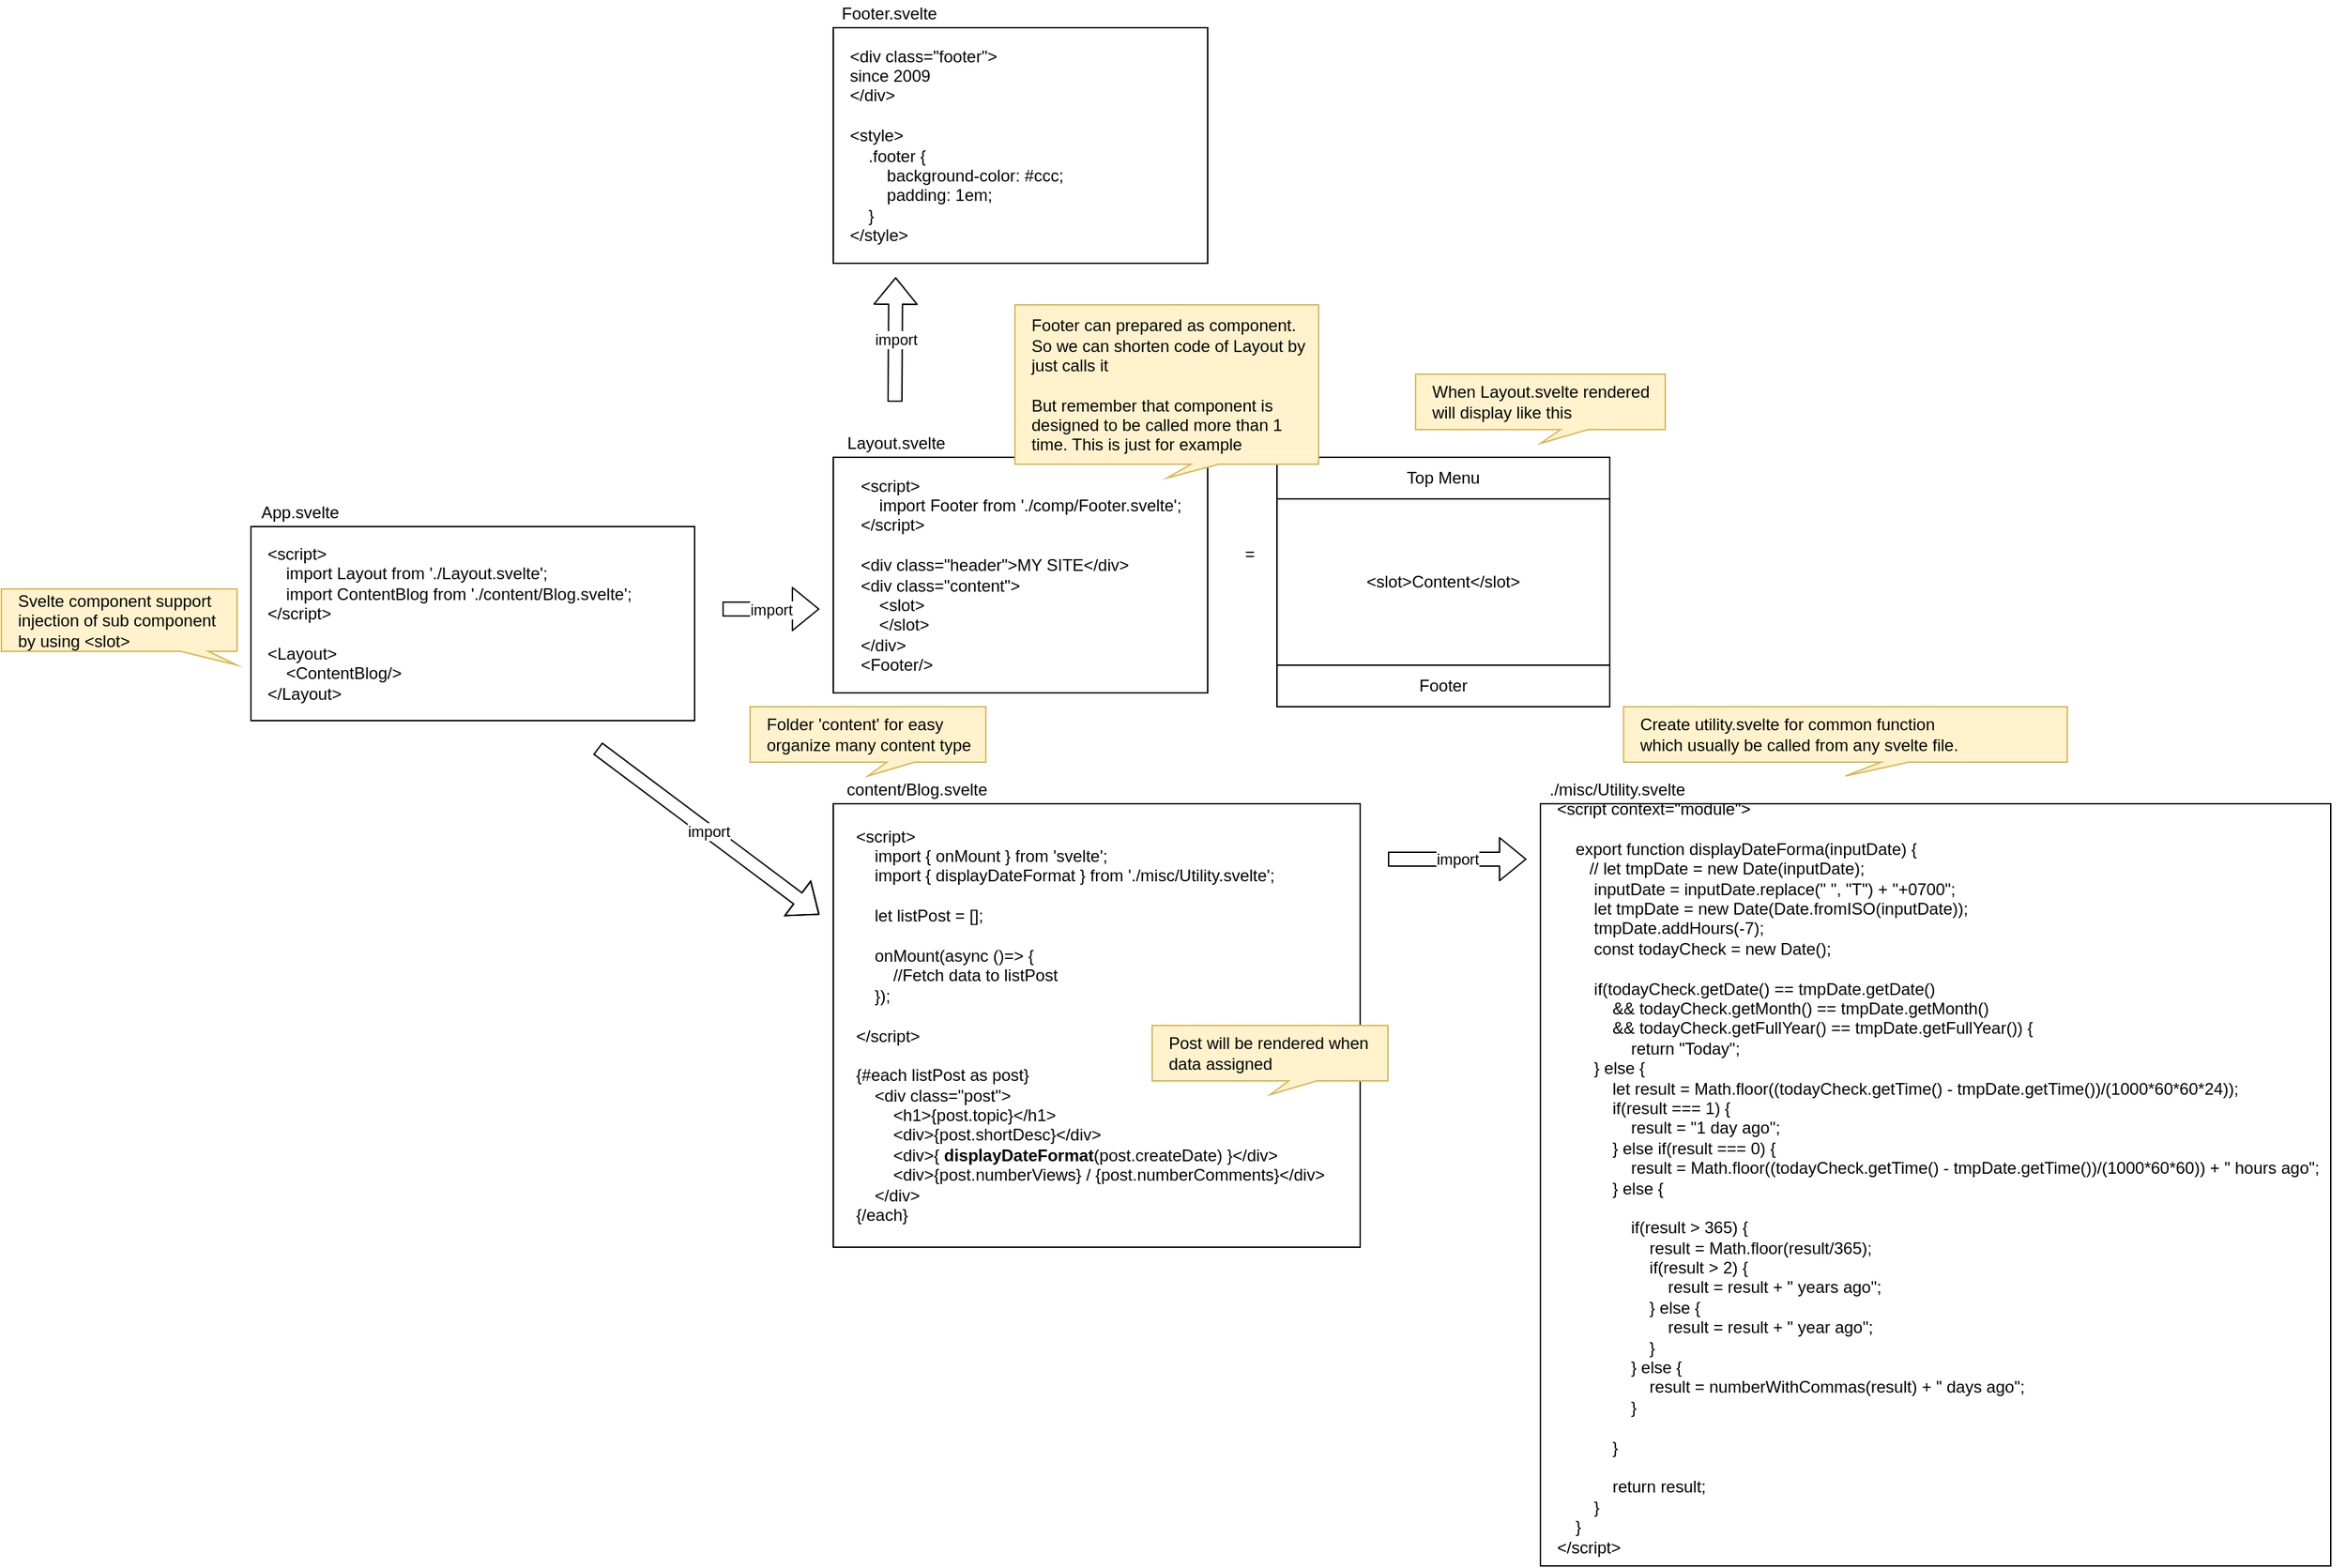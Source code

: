 <mxfile version="14.6.13" type="github">
  <diagram id="vdraliI-ng76uWGqOFFx" name="Page-1">
    <mxGraphModel dx="1930" dy="1584" grid="1" gridSize="10" guides="1" tooltips="1" connect="1" arrows="1" fold="1" page="1" pageScale="1" pageWidth="850" pageHeight="1100" math="0" shadow="0">
      <root>
        <mxCell id="0" />
        <mxCell id="1" parent="0" />
        <mxCell id="I6dZqv0GFRtwUgszLqLK-1" value="" style="rounded=0;whiteSpace=wrap;html=1;" vertex="1" parent="1">
          <mxGeometry x="140" y="40" width="320" height="140" as="geometry" />
        </mxCell>
        <mxCell id="I6dZqv0GFRtwUgszLqLK-2" value="App.svelte" style="text;html=1;align=center;verticalAlign=middle;resizable=0;points=[];autosize=1;strokeColor=none;" vertex="1" parent="1">
          <mxGeometry x="140" y="20" width="70" height="20" as="geometry" />
        </mxCell>
        <mxCell id="I6dZqv0GFRtwUgszLqLK-8" value="&amp;lt;script&amp;gt;&lt;br&gt;&amp;nbsp; &amp;nbsp; import Layout from &#39;./Layout.svelte&#39;;&lt;br&gt;&amp;nbsp; &amp;nbsp; import ContentBlog from &#39;./content/Blog.svelte&#39;;&lt;br&gt;&amp;lt;/script&amp;gt;&lt;br&gt;&lt;br&gt;&amp;lt;Layout&amp;gt;&lt;br&gt;&amp;nbsp; &amp;nbsp; &amp;lt;ContentBlog/&amp;gt;&lt;br&gt;&amp;lt;/Layout&amp;gt;" style="text;html=1;align=left;verticalAlign=middle;resizable=0;points=[];autosize=1;strokeColor=none;" vertex="1" parent="1">
          <mxGeometry x="150" y="50" width="280" height="120" as="geometry" />
        </mxCell>
        <mxCell id="I6dZqv0GFRtwUgszLqLK-9" value="" style="rounded=0;whiteSpace=wrap;html=1;align=left;" vertex="1" parent="1">
          <mxGeometry x="560" y="-10" width="270" height="170" as="geometry" />
        </mxCell>
        <mxCell id="I6dZqv0GFRtwUgszLqLK-10" value="" style="rounded=0;whiteSpace=wrap;html=1;align=left;" vertex="1" parent="1">
          <mxGeometry x="560" y="240" width="380" height="320" as="geometry" />
        </mxCell>
        <mxCell id="I6dZqv0GFRtwUgszLqLK-11" value="Layout.svelte" style="text;html=1;align=center;verticalAlign=middle;resizable=0;points=[];autosize=1;strokeColor=none;" vertex="1" parent="1">
          <mxGeometry x="560" y="-30" width="90" height="20" as="geometry" />
        </mxCell>
        <mxCell id="I6dZqv0GFRtwUgszLqLK-12" value="content/Blog.svelte" style="text;html=1;align=center;verticalAlign=middle;resizable=0;points=[];autosize=1;strokeColor=none;" vertex="1" parent="1">
          <mxGeometry x="560" y="220" width="120" height="20" as="geometry" />
        </mxCell>
        <mxCell id="I6dZqv0GFRtwUgszLqLK-13" value="Folder &#39;content&#39; for easy organize many content type" style="shape=callout;whiteSpace=wrap;html=1;perimeter=calloutPerimeter;align=left;size=10;position=0.58;spacingLeft=10;fillColor=#fff2cc;strokeColor=#d6b656;" vertex="1" parent="1">
          <mxGeometry x="500" y="170" width="170" height="50" as="geometry" />
        </mxCell>
        <mxCell id="I6dZqv0GFRtwUgszLqLK-14" value="&lt;div style=&quot;text-align: left&quot;&gt;&lt;span&gt;&amp;lt;script&amp;gt;&lt;/span&gt;&lt;/div&gt;&lt;div style=&quot;text-align: left&quot;&gt;&amp;nbsp; &amp;nbsp; import { onMount } from &#39;svelte&#39;;&lt;/div&gt;&lt;div style=&quot;text-align: left&quot;&gt;&amp;nbsp; &amp;nbsp; import { displayDateFormat } from &#39;./misc/Utility.svelte&#39;;&lt;/div&gt;&lt;div style=&quot;text-align: left&quot;&gt;&lt;br&gt;&lt;/div&gt;&lt;div style=&quot;text-align: left&quot;&gt;&amp;nbsp; &amp;nbsp; let listPost = [];&lt;/div&gt;&lt;div style=&quot;text-align: left&quot;&gt;&lt;br&gt;&lt;/div&gt;&lt;div style=&quot;text-align: left&quot;&gt;&amp;nbsp; &amp;nbsp; onMount(async ()=&amp;gt; {&lt;/div&gt;&lt;div style=&quot;text-align: left&quot;&gt;&amp;nbsp; &amp;nbsp; &amp;nbsp; &amp;nbsp; //Fetch data to listPost&lt;/div&gt;&lt;div style=&quot;text-align: left&quot;&gt;&amp;nbsp; &amp;nbsp; });&lt;/div&gt;&lt;div style=&quot;text-align: left&quot;&gt;&lt;br&gt;&lt;/div&gt;&lt;div style=&quot;text-align: left&quot;&gt;&lt;span&gt;&amp;lt;/script&amp;gt;&lt;/span&gt;&lt;/div&gt;&lt;div style=&quot;text-align: left&quot;&gt;&lt;span&gt;&lt;br&gt;&lt;/span&gt;&lt;/div&gt;&lt;div style=&quot;text-align: left&quot;&gt;&lt;span&gt;{#each listPost as post}&lt;/span&gt;&lt;/div&gt;&lt;div style=&quot;text-align: left&quot;&gt;&lt;span&gt;&amp;nbsp; &amp;nbsp; &amp;lt;div class=&quot;post&quot;&amp;gt;&lt;/span&gt;&lt;/div&gt;&lt;div style=&quot;text-align: left&quot;&gt;&lt;span&gt;&amp;nbsp; &amp;nbsp; &amp;nbsp; &amp;nbsp; &amp;lt;h1&amp;gt;{post.topic}&amp;lt;/h1&amp;gt;&lt;/span&gt;&lt;/div&gt;&lt;div style=&quot;text-align: left&quot;&gt;&lt;span&gt;&amp;nbsp; &amp;nbsp; &amp;nbsp; &amp;nbsp; &amp;lt;div&amp;gt;{post.shortDesc}&amp;lt;/div&amp;gt;&lt;/span&gt;&lt;/div&gt;&lt;div style=&quot;text-align: left&quot;&gt;&amp;nbsp; &amp;nbsp; &amp;nbsp; &amp;nbsp; &amp;lt;div&amp;gt;{ &lt;b&gt;displayDateFormat&lt;/b&gt;(post.createDate) }&amp;lt;/div&amp;gt;&lt;/div&gt;&lt;div style=&quot;text-align: left&quot;&gt;&lt;span&gt;&amp;nbsp; &amp;nbsp; &amp;nbsp; &amp;nbsp; &amp;lt;div&amp;gt;{post.numberViews} / {post.numberComments}&amp;lt;/div&amp;gt;&lt;/span&gt;&lt;/div&gt;&lt;div style=&quot;text-align: left&quot;&gt;&lt;span&gt;&amp;nbsp; &amp;nbsp; &amp;lt;/div&amp;gt;&lt;/span&gt;&lt;/div&gt;&lt;div style=&quot;text-align: left&quot;&gt;&lt;span&gt;{/each}&lt;/span&gt;&lt;/div&gt;" style="text;html=1;align=center;verticalAlign=middle;resizable=0;points=[];autosize=1;strokeColor=none;" vertex="1" parent="1">
          <mxGeometry x="570" y="255" width="350" height="290" as="geometry" />
        </mxCell>
        <mxCell id="I6dZqv0GFRtwUgszLqLK-16" value="import" style="shape=flexArrow;endArrow=classic;html=1;" edge="1" parent="1">
          <mxGeometry width="50" height="50" relative="1" as="geometry">
            <mxPoint x="480" y="99.5" as="sourcePoint" />
            <mxPoint x="550" y="99.5" as="targetPoint" />
          </mxGeometry>
        </mxCell>
        <mxCell id="I6dZqv0GFRtwUgszLqLK-17" value="import" style="shape=flexArrow;endArrow=classic;html=1;" edge="1" parent="1">
          <mxGeometry width="50" height="50" relative="1" as="geometry">
            <mxPoint x="390" y="200" as="sourcePoint" />
            <mxPoint x="550" y="320" as="targetPoint" />
            <Array as="points">
              <mxPoint x="470" y="260" />
            </Array>
          </mxGeometry>
        </mxCell>
        <mxCell id="I6dZqv0GFRtwUgszLqLK-18" value="&amp;lt;slot&amp;gt;Content&amp;lt;/slot&amp;gt;" style="rounded=0;whiteSpace=wrap;html=1;align=center;" vertex="1" parent="1">
          <mxGeometry x="880" y="20" width="240" height="120" as="geometry" />
        </mxCell>
        <mxCell id="I6dZqv0GFRtwUgszLqLK-19" value="Top Menu" style="rounded=0;whiteSpace=wrap;html=1;align=center;" vertex="1" parent="1">
          <mxGeometry x="880" y="-10" width="240" height="30" as="geometry" />
        </mxCell>
        <mxCell id="I6dZqv0GFRtwUgszLqLK-20" value="Footer" style="rounded=0;whiteSpace=wrap;html=1;align=center;" vertex="1" parent="1">
          <mxGeometry x="880" y="140" width="240" height="30" as="geometry" />
        </mxCell>
        <mxCell id="I6dZqv0GFRtwUgszLqLK-21" value="=" style="text;html=1;align=center;verticalAlign=middle;resizable=0;points=[];autosize=1;strokeColor=none;" vertex="1" parent="1">
          <mxGeometry x="850" y="50" width="20" height="20" as="geometry" />
        </mxCell>
        <mxCell id="I6dZqv0GFRtwUgszLqLK-22" value="When Layout.svelte rendered will display like this" style="shape=callout;whiteSpace=wrap;html=1;perimeter=calloutPerimeter;align=left;size=10;position=0.58;spacingLeft=10;spacingRight=10;fillColor=#fff2cc;strokeColor=#d6b656;" vertex="1" parent="1">
          <mxGeometry x="980" y="-70" width="180" height="50" as="geometry" />
        </mxCell>
        <mxCell id="I6dZqv0GFRtwUgszLqLK-24" value="Svelte component support injection of sub component&lt;br&gt;by using &amp;lt;slot&amp;gt;&amp;nbsp;" style="shape=callout;whiteSpace=wrap;html=1;perimeter=calloutPerimeter;align=left;size=10;position=0.76;spacingLeft=10;position2=1;fillColor=#fff2cc;strokeColor=#d6b656;" vertex="1" parent="1">
          <mxGeometry x="-40" y="85" width="170" height="55" as="geometry" />
        </mxCell>
        <mxCell id="I6dZqv0GFRtwUgszLqLK-25" value="&lt;div style=&quot;text-align: left&quot;&gt;&amp;lt;script&amp;gt;&lt;/div&gt;&lt;div style=&quot;text-align: left&quot;&gt;&amp;nbsp; &amp;nbsp; import Footer from &#39;./comp/Footer.svelte&#39;;&lt;/div&gt;&lt;div style=&quot;text-align: left&quot;&gt;&amp;lt;/script&amp;gt;&lt;/div&gt;&lt;div style=&quot;text-align: left&quot;&gt;&lt;br&gt;&lt;/div&gt;&lt;div style=&quot;text-align: left&quot;&gt;&amp;lt;div class=&quot;header&quot;&amp;gt;MY SITE&amp;lt;/div&amp;gt;&lt;/div&gt;&lt;div style=&quot;text-align: left&quot;&gt;&amp;lt;div class=&quot;content&quot;&amp;gt;&lt;/div&gt;&lt;div style=&quot;text-align: left&quot;&gt;&lt;span&gt;&amp;nbsp; &amp;nbsp; &amp;lt;slot&amp;gt;&lt;/span&gt;&lt;/div&gt;&lt;div style=&quot;text-align: left&quot;&gt;&lt;span&gt;&amp;nbsp; &amp;nbsp; &amp;lt;/slot&amp;gt;&lt;/span&gt;&lt;/div&gt;&lt;div style=&quot;text-align: left&quot;&gt;&lt;span&gt;&amp;lt;/div&amp;gt;&lt;/span&gt;&lt;/div&gt;&lt;div style=&quot;text-align: left&quot;&gt;&lt;span&gt;&amp;lt;Footer/&amp;gt;&lt;/span&gt;&lt;/div&gt;" style="text;html=1;align=center;verticalAlign=middle;resizable=0;points=[];autosize=1;strokeColor=none;" vertex="1" parent="1">
          <mxGeometry x="570" width="250" height="150" as="geometry" />
        </mxCell>
        <mxCell id="I6dZqv0GFRtwUgszLqLK-26" value="Post will be rendered when data assigned" style="shape=callout;whiteSpace=wrap;html=1;perimeter=calloutPerimeter;align=left;size=10;position=0.58;spacingLeft=10;fillColor=#fff2cc;strokeColor=#d6b656;" vertex="1" parent="1">
          <mxGeometry x="790" y="400" width="170" height="50" as="geometry" />
        </mxCell>
        <mxCell id="I6dZqv0GFRtwUgszLqLK-27" value="Footer can prepared as component. So we can shorten code of Layout by just calls it&lt;br&gt;&lt;br&gt;But remember that component is designed to be called more than 1 time. This is just for example" style="shape=callout;whiteSpace=wrap;html=1;perimeter=calloutPerimeter;align=left;size=10;position=0.58;spacingLeft=10;fillColor=#fff2cc;strokeColor=#d6b656;" vertex="1" parent="1">
          <mxGeometry x="691" y="-120" width="219" height="125" as="geometry" />
        </mxCell>
        <mxCell id="I6dZqv0GFRtwUgszLqLK-28" value="import" style="shape=flexArrow;endArrow=classic;html=1;" edge="1" parent="1">
          <mxGeometry width="50" height="50" relative="1" as="geometry">
            <mxPoint x="960" y="280" as="sourcePoint" />
            <mxPoint x="1060" y="280" as="targetPoint" />
          </mxGeometry>
        </mxCell>
        <mxCell id="I6dZqv0GFRtwUgszLqLK-29" value="" style="rounded=0;whiteSpace=wrap;html=1;align=left;" vertex="1" parent="1">
          <mxGeometry x="1070" y="240" width="570" height="550" as="geometry" />
        </mxCell>
        <mxCell id="I6dZqv0GFRtwUgszLqLK-30" value="./misc/Utility.svelte" style="text;html=1;align=center;verticalAlign=middle;resizable=0;points=[];autosize=1;strokeColor=none;" vertex="1" parent="1">
          <mxGeometry x="1070" y="220" width="110" height="20" as="geometry" />
        </mxCell>
        <mxCell id="I6dZqv0GFRtwUgszLqLK-31" value="&amp;lt;script context=&quot;module&quot;&amp;gt;&lt;br&gt;&lt;br&gt;&amp;nbsp; &amp;nbsp; export function displayDateForma(inputDate) {&lt;br&gt;&amp;nbsp; &amp;nbsp; &amp;nbsp; &amp;nbsp;&lt;span&gt;// let tmpDate = new Date(inputDate);&lt;/span&gt;&lt;div&gt;&amp;nbsp; &amp;nbsp; &amp;nbsp; &amp;nbsp; inputDate = inputDate.replace(&quot; &quot;, &quot;T&quot;) + &quot;+0700&quot;;&lt;/div&gt;&lt;div&gt;&amp;nbsp; &amp;nbsp; &amp;nbsp; &amp;nbsp; let tmpDate = new Date(Date.fromISO(inputDate));&lt;/div&gt;&lt;div&gt;&amp;nbsp; &amp;nbsp; &amp;nbsp; &amp;nbsp; tmpDate.addHours(-7);&lt;/div&gt;&lt;div&gt;&amp;nbsp; &amp;nbsp; &amp;nbsp; &amp;nbsp; const todayCheck = new Date();&lt;/div&gt;&lt;div&gt;&lt;br&gt;&lt;/div&gt;&lt;div&gt;&amp;nbsp; &amp;nbsp; &amp;nbsp; &amp;nbsp; if(todayCheck.getDate() == tmpDate.getDate()&lt;/div&gt;&lt;div&gt;&amp;nbsp; &amp;nbsp; &amp;nbsp; &amp;nbsp; &amp;nbsp; &amp;nbsp; &amp;amp;&amp;amp; todayCheck.getMonth() == tmpDate.getMonth()&lt;/div&gt;&lt;div&gt;&amp;nbsp; &amp;nbsp; &amp;nbsp; &amp;nbsp; &amp;nbsp; &amp;nbsp; &amp;amp;&amp;amp; todayCheck.getFullYear() == tmpDate.getFullYear()) {&lt;/div&gt;&lt;div&gt;&amp;nbsp; &amp;nbsp; &amp;nbsp; &amp;nbsp; &amp;nbsp; &amp;nbsp; &amp;nbsp; &amp;nbsp; return &quot;Today&quot;;&lt;/div&gt;&lt;div&gt;&amp;nbsp; &amp;nbsp; &amp;nbsp; &amp;nbsp; } else {&lt;/div&gt;&lt;div&gt;&amp;nbsp; &amp;nbsp; &amp;nbsp; &amp;nbsp; &amp;nbsp; &amp;nbsp; let result = Math.floor((todayCheck.getTime() - tmpDate.getTime())/(1000*60*60*24));&lt;/div&gt;&lt;div&gt;&amp;nbsp; &amp;nbsp; &amp;nbsp; &amp;nbsp; &amp;nbsp; &amp;nbsp; if(result === 1) {&lt;/div&gt;&lt;div&gt;&amp;nbsp; &amp;nbsp; &amp;nbsp; &amp;nbsp; &amp;nbsp; &amp;nbsp; &amp;nbsp; &amp;nbsp; result = &quot;1 day ago&quot;;&lt;/div&gt;&lt;div&gt;&amp;nbsp; &amp;nbsp; &amp;nbsp; &amp;nbsp; &amp;nbsp; &amp;nbsp; } else if(result === 0) {&lt;/div&gt;&lt;div&gt;&amp;nbsp; &amp;nbsp; &amp;nbsp; &amp;nbsp; &amp;nbsp; &amp;nbsp; &amp;nbsp; &amp;nbsp; result = Math.floor((todayCheck.getTime() - tmpDate.getTime())/(1000*60*60)) + &quot; hours ago&quot;;&lt;/div&gt;&lt;div&gt;&amp;nbsp; &amp;nbsp; &amp;nbsp; &amp;nbsp; &amp;nbsp; &amp;nbsp; } else {&lt;/div&gt;&lt;div&gt;&lt;br&gt;&lt;/div&gt;&lt;div&gt;&amp;nbsp; &amp;nbsp; &amp;nbsp; &amp;nbsp; &amp;nbsp; &amp;nbsp; &amp;nbsp; &amp;nbsp; if(result &amp;gt; 365) {&lt;/div&gt;&lt;div&gt;&amp;nbsp; &amp;nbsp; &amp;nbsp; &amp;nbsp; &amp;nbsp; &amp;nbsp; &amp;nbsp; &amp;nbsp; &amp;nbsp; &amp;nbsp; result = Math.floor(result/365);&lt;/div&gt;&lt;div&gt;&amp;nbsp; &amp;nbsp; &amp;nbsp; &amp;nbsp; &amp;nbsp; &amp;nbsp; &amp;nbsp; &amp;nbsp; &amp;nbsp; &amp;nbsp; if(result &amp;gt; 2) {&lt;/div&gt;&lt;div&gt;&amp;nbsp; &amp;nbsp; &amp;nbsp; &amp;nbsp; &amp;nbsp; &amp;nbsp; &amp;nbsp; &amp;nbsp; &amp;nbsp; &amp;nbsp; &amp;nbsp; &amp;nbsp; result = result + &quot; years ago&quot;;&lt;/div&gt;&lt;div&gt;&amp;nbsp; &amp;nbsp; &amp;nbsp; &amp;nbsp; &amp;nbsp; &amp;nbsp; &amp;nbsp; &amp;nbsp; &amp;nbsp; &amp;nbsp; } else {&lt;/div&gt;&lt;div&gt;&amp;nbsp; &amp;nbsp; &amp;nbsp; &amp;nbsp; &amp;nbsp; &amp;nbsp; &amp;nbsp; &amp;nbsp; &amp;nbsp; &amp;nbsp; &amp;nbsp; &amp;nbsp; result = result + &quot; year ago&quot;;&lt;/div&gt;&lt;div&gt;&amp;nbsp; &amp;nbsp; &amp;nbsp; &amp;nbsp; &amp;nbsp; &amp;nbsp; &amp;nbsp; &amp;nbsp; &amp;nbsp; &amp;nbsp; }&lt;/div&gt;&lt;div&gt;&amp;nbsp; &amp;nbsp; &amp;nbsp; &amp;nbsp; &amp;nbsp; &amp;nbsp; &amp;nbsp; &amp;nbsp; } else {&lt;/div&gt;&lt;div&gt;&amp;nbsp; &amp;nbsp; &amp;nbsp; &amp;nbsp; &amp;nbsp; &amp;nbsp; &amp;nbsp; &amp;nbsp; &amp;nbsp; &amp;nbsp; result = numberWithCommas(result) + &quot; days ago&quot;;&lt;/div&gt;&lt;div&gt;&amp;nbsp; &amp;nbsp; &amp;nbsp; &amp;nbsp; &amp;nbsp; &amp;nbsp; &amp;nbsp; &amp;nbsp; }&lt;/div&gt;&lt;div&gt;&amp;nbsp; &amp;nbsp; &amp;nbsp; &amp;nbsp; &amp;nbsp; &amp;nbsp; &amp;nbsp; &amp;nbsp;&amp;nbsp;&lt;/div&gt;&lt;div&gt;&amp;nbsp; &amp;nbsp; &amp;nbsp; &amp;nbsp; &amp;nbsp; &amp;nbsp; }&lt;/div&gt;&lt;div&gt;&lt;br&gt;&lt;/div&gt;&lt;div&gt;&amp;nbsp; &amp;nbsp; &amp;nbsp; &amp;nbsp; &amp;nbsp; &amp;nbsp; return result;&lt;/div&gt;&lt;div&gt;&amp;nbsp; &amp;nbsp; &amp;nbsp; &amp;nbsp; }&lt;/div&gt;&amp;nbsp; &amp;nbsp; }&lt;br&gt;&amp;lt;/script&amp;gt;" style="text;html=1;align=left;verticalAlign=middle;resizable=0;points=[];autosize=1;strokeColor=none;" vertex="1" parent="1">
          <mxGeometry x="1080" y="240" width="570" height="540" as="geometry" />
        </mxCell>
        <mxCell id="I6dZqv0GFRtwUgszLqLK-32" value="Create utility.svelte for common function&lt;br&gt;which usually be called from any svelte file." style="shape=callout;whiteSpace=wrap;html=1;perimeter=calloutPerimeter;align=left;size=10;position=0.58;spacingLeft=10;fillColor=#fff2cc;strokeColor=#d6b656;" vertex="1" parent="1">
          <mxGeometry x="1130" y="170" width="320" height="50" as="geometry" />
        </mxCell>
        <mxCell id="I6dZqv0GFRtwUgszLqLK-35" value="import" style="shape=flexArrow;endArrow=classic;html=1;" edge="1" parent="1">
          <mxGeometry width="50" height="50" relative="1" as="geometry">
            <mxPoint x="604.5" y="-50" as="sourcePoint" />
            <mxPoint x="605" y="-140" as="targetPoint" />
          </mxGeometry>
        </mxCell>
        <mxCell id="I6dZqv0GFRtwUgszLqLK-36" value="" style="rounded=0;whiteSpace=wrap;html=1;align=left;" vertex="1" parent="1">
          <mxGeometry x="560" y="-320" width="270" height="170" as="geometry" />
        </mxCell>
        <mxCell id="I6dZqv0GFRtwUgszLqLK-37" value="Footer.svelte" style="text;html=1;align=center;verticalAlign=middle;resizable=0;points=[];autosize=1;strokeColor=none;" vertex="1" parent="1">
          <mxGeometry x="560" y="-340" width="80" height="20" as="geometry" />
        </mxCell>
        <mxCell id="I6dZqv0GFRtwUgszLqLK-39" value="&amp;lt;div class=&quot;footer&quot;&amp;gt;&lt;br&gt;since 2009&lt;br&gt;&amp;lt;/div&amp;gt;&lt;br&gt;&lt;br&gt;&amp;lt;style&amp;gt;&lt;br&gt;&amp;nbsp; &amp;nbsp; .footer {&lt;br&gt;&amp;nbsp; &amp;nbsp; &amp;nbsp; &amp;nbsp; background-color: #ccc;&lt;br&gt;&amp;nbsp; &amp;nbsp; &amp;nbsp; &amp;nbsp; padding: 1em;&lt;br&gt;&amp;nbsp; &amp;nbsp; }&lt;br&gt;&amp;lt;/style&amp;gt;&lt;br&gt;" style="text;html=1;align=left;verticalAlign=middle;resizable=0;points=[];autosize=1;strokeColor=none;" vertex="1" parent="1">
          <mxGeometry x="570" y="-310" width="170" height="150" as="geometry" />
        </mxCell>
      </root>
    </mxGraphModel>
  </diagram>
</mxfile>
